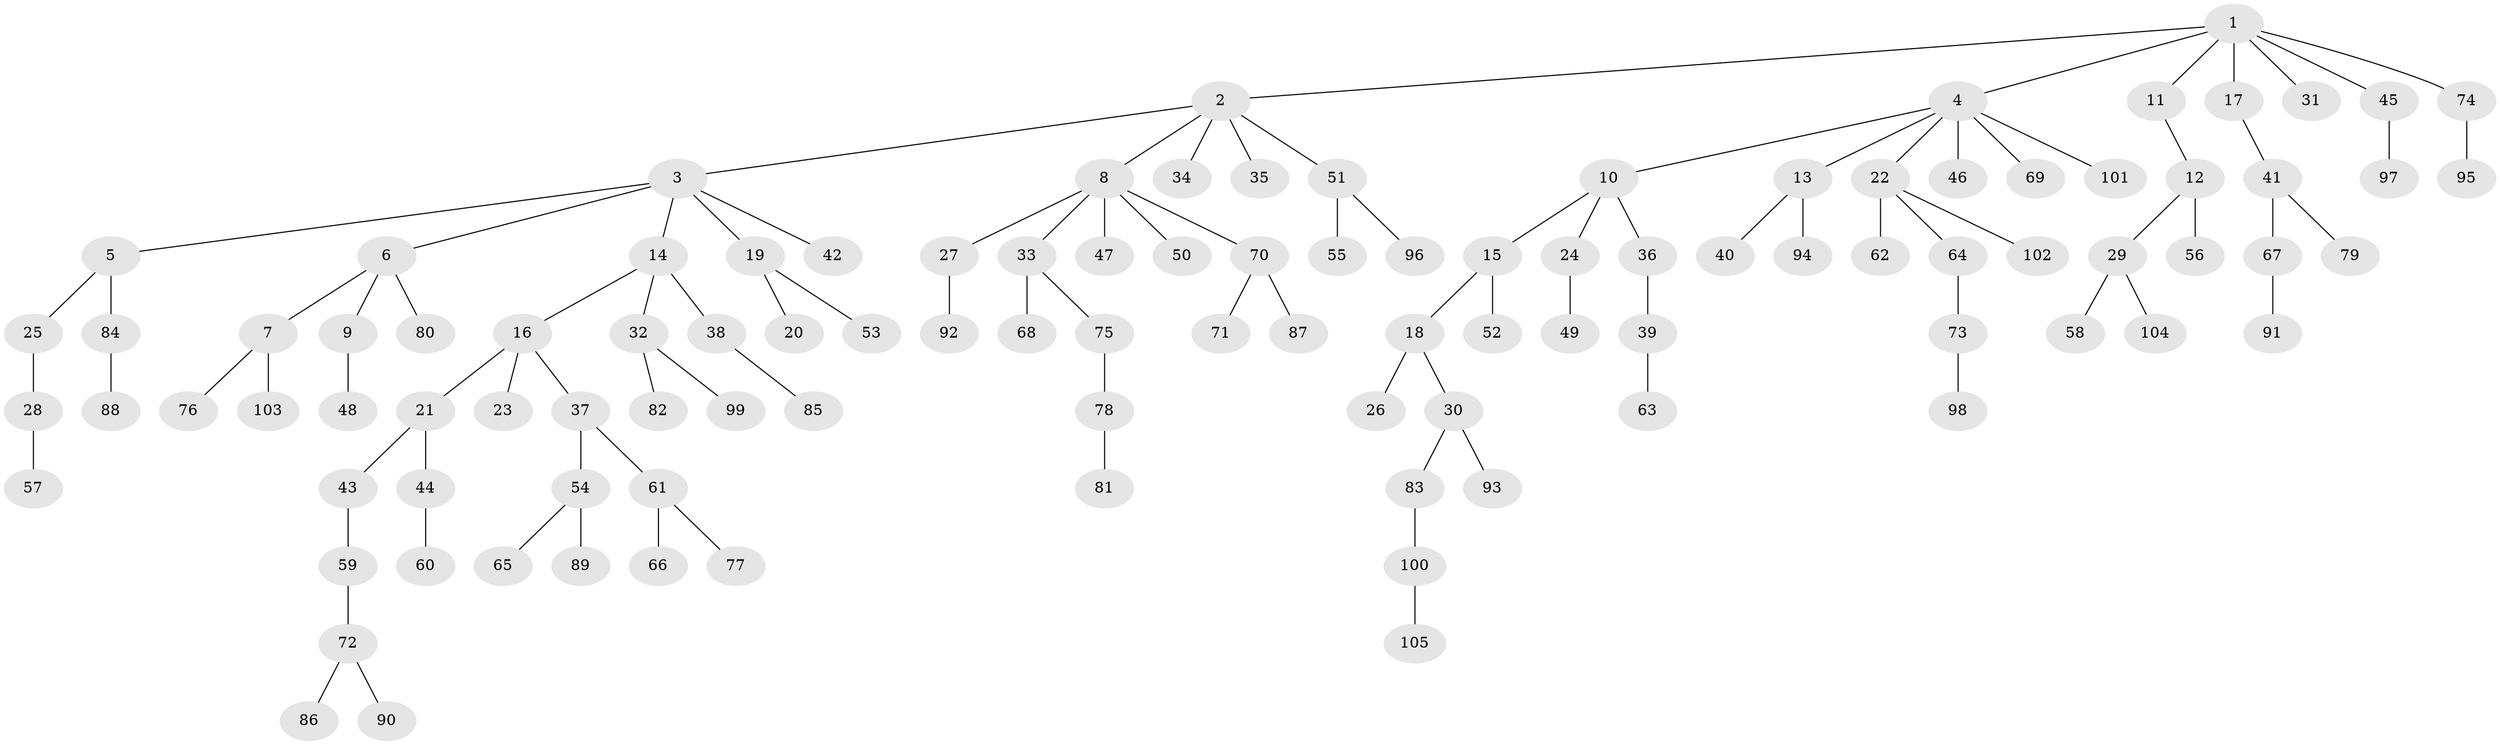 // coarse degree distribution, {7: 0.0273972602739726, 5: 0.0136986301369863, 6: 0.0273972602739726, 3: 0.0547945205479452, 4: 0.0821917808219178, 2: 0.2602739726027397, 1: 0.5342465753424658}
// Generated by graph-tools (version 1.1) at 2025/24/03/03/25 07:24:05]
// undirected, 105 vertices, 104 edges
graph export_dot {
graph [start="1"]
  node [color=gray90,style=filled];
  1;
  2;
  3;
  4;
  5;
  6;
  7;
  8;
  9;
  10;
  11;
  12;
  13;
  14;
  15;
  16;
  17;
  18;
  19;
  20;
  21;
  22;
  23;
  24;
  25;
  26;
  27;
  28;
  29;
  30;
  31;
  32;
  33;
  34;
  35;
  36;
  37;
  38;
  39;
  40;
  41;
  42;
  43;
  44;
  45;
  46;
  47;
  48;
  49;
  50;
  51;
  52;
  53;
  54;
  55;
  56;
  57;
  58;
  59;
  60;
  61;
  62;
  63;
  64;
  65;
  66;
  67;
  68;
  69;
  70;
  71;
  72;
  73;
  74;
  75;
  76;
  77;
  78;
  79;
  80;
  81;
  82;
  83;
  84;
  85;
  86;
  87;
  88;
  89;
  90;
  91;
  92;
  93;
  94;
  95;
  96;
  97;
  98;
  99;
  100;
  101;
  102;
  103;
  104;
  105;
  1 -- 2;
  1 -- 4;
  1 -- 11;
  1 -- 17;
  1 -- 31;
  1 -- 45;
  1 -- 74;
  2 -- 3;
  2 -- 8;
  2 -- 34;
  2 -- 35;
  2 -- 51;
  3 -- 5;
  3 -- 6;
  3 -- 14;
  3 -- 19;
  3 -- 42;
  4 -- 10;
  4 -- 13;
  4 -- 22;
  4 -- 46;
  4 -- 69;
  4 -- 101;
  5 -- 25;
  5 -- 84;
  6 -- 7;
  6 -- 9;
  6 -- 80;
  7 -- 76;
  7 -- 103;
  8 -- 27;
  8 -- 33;
  8 -- 47;
  8 -- 50;
  8 -- 70;
  9 -- 48;
  10 -- 15;
  10 -- 24;
  10 -- 36;
  11 -- 12;
  12 -- 29;
  12 -- 56;
  13 -- 40;
  13 -- 94;
  14 -- 16;
  14 -- 32;
  14 -- 38;
  15 -- 18;
  15 -- 52;
  16 -- 21;
  16 -- 23;
  16 -- 37;
  17 -- 41;
  18 -- 26;
  18 -- 30;
  19 -- 20;
  19 -- 53;
  21 -- 43;
  21 -- 44;
  22 -- 62;
  22 -- 64;
  22 -- 102;
  24 -- 49;
  25 -- 28;
  27 -- 92;
  28 -- 57;
  29 -- 58;
  29 -- 104;
  30 -- 83;
  30 -- 93;
  32 -- 82;
  32 -- 99;
  33 -- 68;
  33 -- 75;
  36 -- 39;
  37 -- 54;
  37 -- 61;
  38 -- 85;
  39 -- 63;
  41 -- 67;
  41 -- 79;
  43 -- 59;
  44 -- 60;
  45 -- 97;
  51 -- 55;
  51 -- 96;
  54 -- 65;
  54 -- 89;
  59 -- 72;
  61 -- 66;
  61 -- 77;
  64 -- 73;
  67 -- 91;
  70 -- 71;
  70 -- 87;
  72 -- 86;
  72 -- 90;
  73 -- 98;
  74 -- 95;
  75 -- 78;
  78 -- 81;
  83 -- 100;
  84 -- 88;
  100 -- 105;
}
